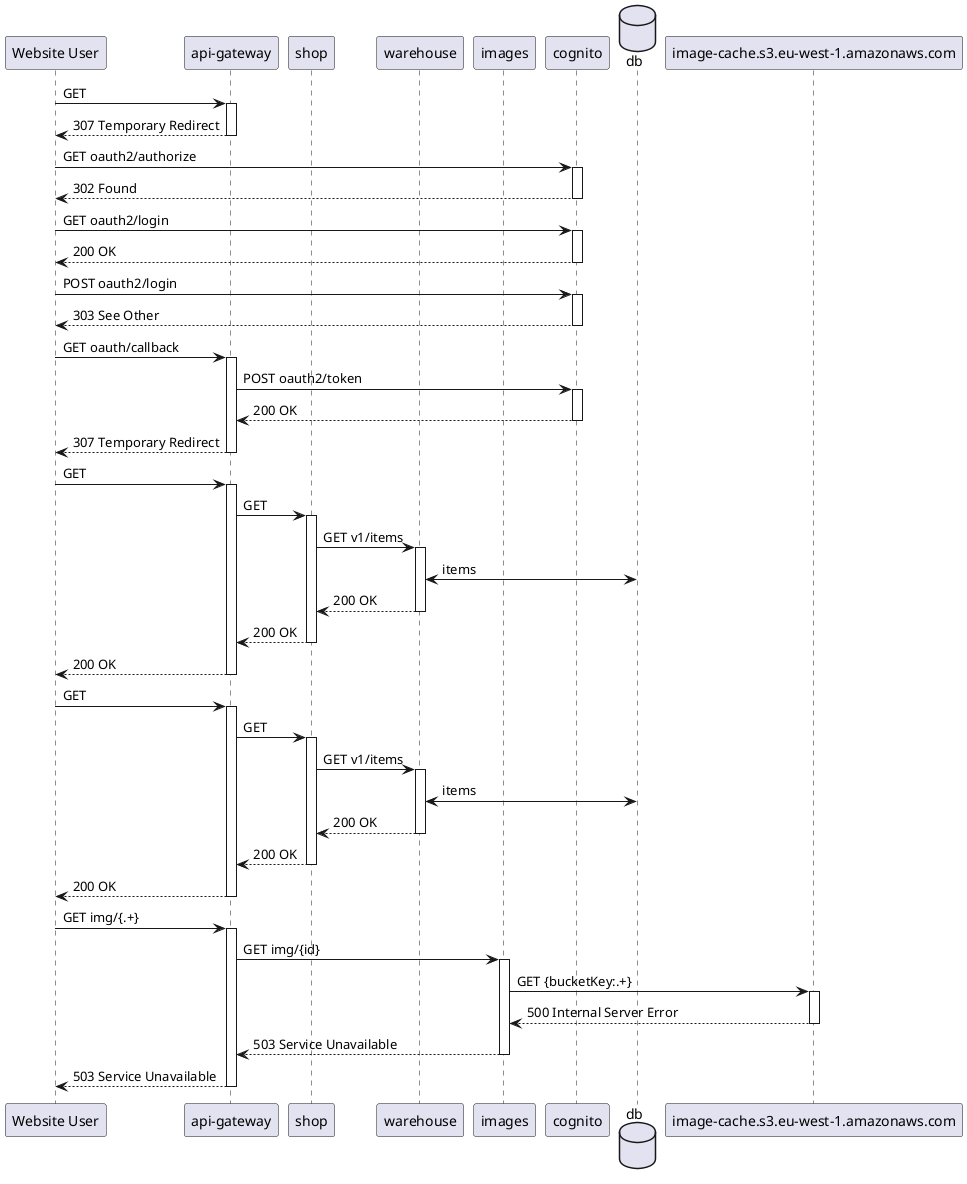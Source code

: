 @startuml
participant "Website User"
participant "api-gateway"
participant "shop"
participant "warehouse"
participant "images"
participant "cognito"
database "db"
participant "image-cache.s3.eu-west-1.amazonaws.com"
"Website User" -> "api-gateway": GET 
activate "api-gateway"

"api-gateway" --> "Website User": 307 Temporary Redirect
deactivate "api-gateway"
"Website User" -> "cognito": GET oauth2/authorize
activate "cognito"

"cognito" --> "Website User": 302 Found
deactivate "cognito"
"Website User" -> "cognito": GET oauth2/login
activate "cognito"

"cognito" --> "Website User": 200 OK
deactivate "cognito"
"Website User" -> "cognito": POST oauth2/login
activate "cognito"

"cognito" --> "Website User": 303 See Other
deactivate "cognito"
"Website User" -> "api-gateway": GET oauth/callback
activate "api-gateway"
"api-gateway" -> "cognito": POST oauth2/token
activate "cognito"

"cognito" --> "api-gateway": 200 OK
deactivate "cognito"
"api-gateway" --> "Website User": 307 Temporary Redirect
deactivate "api-gateway"
"Website User" -> "api-gateway": GET 
activate "api-gateway"
"api-gateway" -> "shop": GET 
activate "shop"
"shop" -> "warehouse": GET v1/items
activate "warehouse"
"warehouse" <-> "db": items
"warehouse" --> "shop": 200 OK
deactivate "warehouse"
"shop" --> "api-gateway": 200 OK
deactivate "shop"
"api-gateway" --> "Website User": 200 OK
deactivate "api-gateway"
"Website User" -> "api-gateway": GET 
activate "api-gateway"
"api-gateway" -> "shop": GET 
activate "shop"
"shop" -> "warehouse": GET v1/items
activate "warehouse"
"warehouse" <-> "db": items
"warehouse" --> "shop": 200 OK
deactivate "warehouse"
"shop" --> "api-gateway": 200 OK
deactivate "shop"
"api-gateway" --> "Website User": 200 OK
deactivate "api-gateway"
"Website User" -> "api-gateway": GET img/{.+}
activate "api-gateway"
"api-gateway" -> "images": GET img/{id}
activate "images"
"images" -> "image-cache.s3.eu-west-1.amazonaws.com": GET {bucketKey:.+}
activate "image-cache.s3.eu-west-1.amazonaws.com"

"image-cache.s3.eu-west-1.amazonaws.com" --> "images": 500 Internal Server Error
deactivate "image-cache.s3.eu-west-1.amazonaws.com"
"images" --> "api-gateway": 503 Service Unavailable
deactivate "images"
"api-gateway" --> "Website User": 503 Service Unavailable
deactivate "api-gateway"
@enduml

